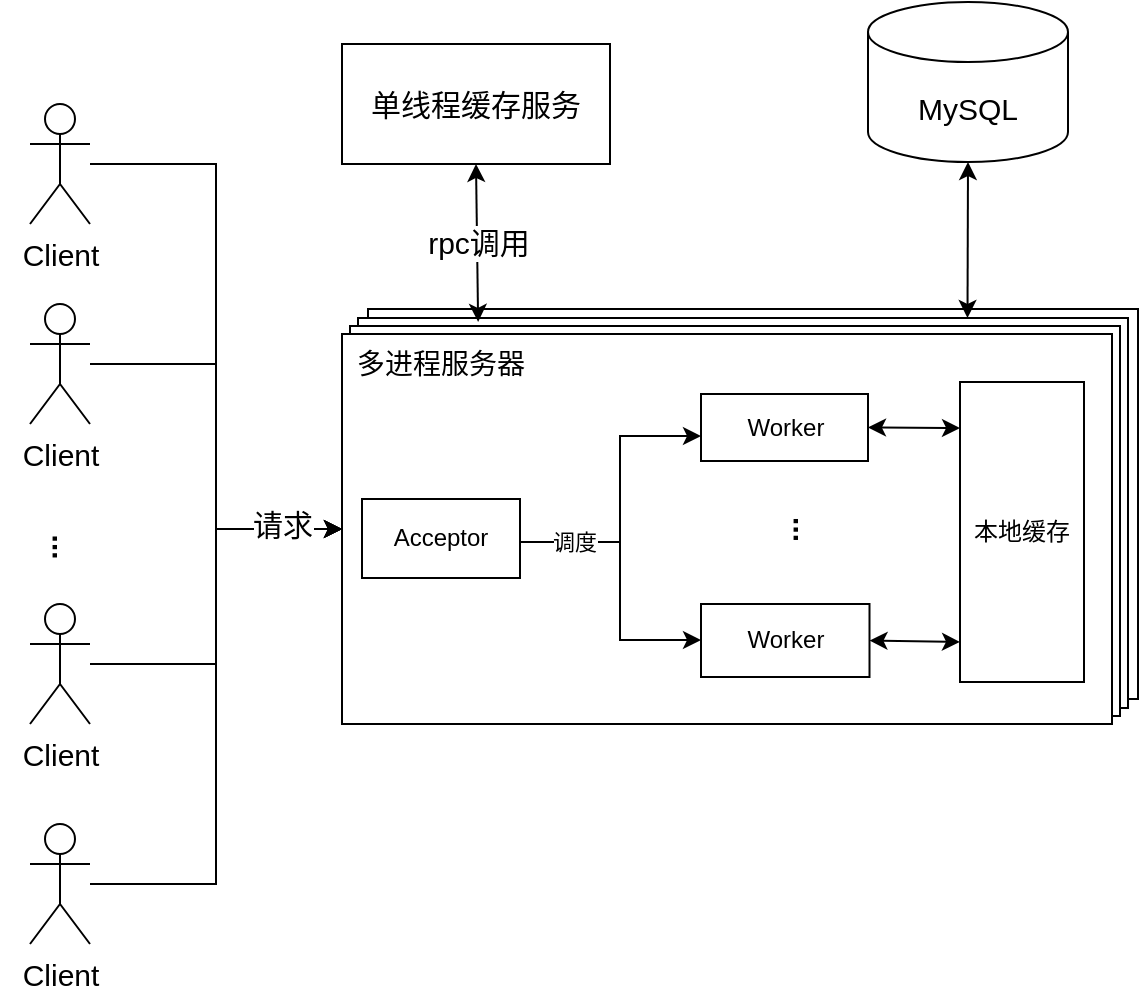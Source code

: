 <mxfile version="20.7.4" type="device"><diagram id="jNjSEb7iRP4YR_m48Xx7" name="Page-1"><mxGraphModel dx="1174" dy="728" grid="1" gridSize="10" guides="1" tooltips="1" connect="1" arrows="1" fold="1" page="1" pageScale="1" pageWidth="850" pageHeight="1100" math="0" shadow="0"><root><mxCell id="0"/><mxCell id="1" parent="0"/><mxCell id="uW0uH-yYQGVZZkIUv7Fh-9" value="" style="rounded=0;whiteSpace=wrap;html=1;" parent="1" vertex="1"><mxGeometry x="314" y="213.5" width="385" height="195" as="geometry"/></mxCell><mxCell id="uW0uH-yYQGVZZkIUv7Fh-10" value="" style="rounded=0;whiteSpace=wrap;html=1;" parent="1" vertex="1"><mxGeometry x="309" y="218" width="385" height="195" as="geometry"/></mxCell><mxCell id="uW0uH-yYQGVZZkIUv7Fh-11" value="" style="rounded=0;whiteSpace=wrap;html=1;" parent="1" vertex="1"><mxGeometry x="305" y="222" width="385" height="195" as="geometry"/></mxCell><mxCell id="uW0uH-yYQGVZZkIUv7Fh-12" value="" style="rounded=0;whiteSpace=wrap;html=1;" parent="1" vertex="1"><mxGeometry x="301" y="226" width="385" height="195" as="geometry"/></mxCell><mxCell id="uW0uH-yYQGVZZkIUv7Fh-17" style="edgeStyle=orthogonalEdgeStyle;rounded=0;orthogonalLoop=1;jettySize=auto;html=1;" parent="1" source="uW0uH-yYQGVZZkIUv7Fh-13" target="uW0uH-yYQGVZZkIUv7Fh-14" edge="1"><mxGeometry relative="1" as="geometry"><Array as="points"><mxPoint x="440" y="330"/><mxPoint x="440" y="277"/></Array></mxGeometry></mxCell><mxCell id="uW0uH-yYQGVZZkIUv7Fh-18" value="调度" style="edgeStyle=orthogonalEdgeStyle;rounded=0;orthogonalLoop=1;jettySize=auto;html=1;" parent="1" source="uW0uH-yYQGVZZkIUv7Fh-13" target="uW0uH-yYQGVZZkIUv7Fh-15" edge="1"><mxGeometry x="-0.621" relative="1" as="geometry"><Array as="points"><mxPoint x="440" y="330"/><mxPoint x="440" y="379"/></Array><mxPoint as="offset"/></mxGeometry></mxCell><mxCell id="uW0uH-yYQGVZZkIUv7Fh-13" value="Acceptor" style="rounded=0;whiteSpace=wrap;html=1;" parent="1" vertex="1"><mxGeometry x="311" y="308.5" width="79" height="39.5" as="geometry"/></mxCell><mxCell id="uW0uH-yYQGVZZkIUv7Fh-14" value="Worker" style="rounded=0;whiteSpace=wrap;html=1;" parent="1" vertex="1"><mxGeometry x="480.5" y="256" width="83.5" height="33.5" as="geometry"/></mxCell><mxCell id="uW0uH-yYQGVZZkIUv7Fh-15" value="Worker" style="rounded=0;whiteSpace=wrap;html=1;" parent="1" vertex="1"><mxGeometry x="480.5" y="361" width="84.25" height="36.5" as="geometry"/></mxCell><mxCell id="uW0uH-yYQGVZZkIUv7Fh-16" value="..." style="text;html=1;strokeColor=none;fillColor=none;align=center;verticalAlign=middle;whiteSpace=wrap;rounded=0;fontStyle=1;fontSize=15;horizontal=0;" parent="1" vertex="1"><mxGeometry x="499.75" y="308.5" width="45" height="30" as="geometry"/></mxCell><mxCell id="uW0uH-yYQGVZZkIUv7Fh-25" style="edgeStyle=orthogonalEdgeStyle;rounded=0;orthogonalLoop=1;jettySize=auto;html=1;entryX=0;entryY=0.5;entryDx=0;entryDy=0;fontSize=15;" parent="1" source="uW0uH-yYQGVZZkIUv7Fh-20" target="uW0uH-yYQGVZZkIUv7Fh-12" edge="1"><mxGeometry relative="1" as="geometry"/></mxCell><mxCell id="uW0uH-yYQGVZZkIUv7Fh-20" value="Client" style="shape=umlActor;verticalLabelPosition=bottom;verticalAlign=top;html=1;outlineConnect=0;fontSize=15;fillColor=none;" parent="1" vertex="1"><mxGeometry x="145" y="111" width="30" height="60" as="geometry"/></mxCell><mxCell id="uW0uH-yYQGVZZkIUv7Fh-26" style="edgeStyle=orthogonalEdgeStyle;rounded=0;orthogonalLoop=1;jettySize=auto;html=1;entryX=0;entryY=0.5;entryDx=0;entryDy=0;fontSize=15;" parent="1" source="uW0uH-yYQGVZZkIUv7Fh-21" target="uW0uH-yYQGVZZkIUv7Fh-12" edge="1"><mxGeometry relative="1" as="geometry"/></mxCell><mxCell id="uW0uH-yYQGVZZkIUv7Fh-21" value="Client" style="shape=umlActor;verticalLabelPosition=bottom;verticalAlign=top;html=1;outlineConnect=0;fontSize=15;fillColor=none;" parent="1" vertex="1"><mxGeometry x="145" y="211" width="30" height="60" as="geometry"/></mxCell><mxCell id="uW0uH-yYQGVZZkIUv7Fh-22" value="..." style="text;html=1;strokeColor=none;fillColor=none;align=center;verticalAlign=middle;whiteSpace=wrap;rounded=0;fontStyle=1;fontSize=15;horizontal=0;" parent="1" vertex="1"><mxGeometry x="130" y="318" width="45" height="30" as="geometry"/></mxCell><mxCell id="uW0uH-yYQGVZZkIUv7Fh-27" style="edgeStyle=orthogonalEdgeStyle;rounded=0;orthogonalLoop=1;jettySize=auto;html=1;entryX=0;entryY=0.5;entryDx=0;entryDy=0;fontSize=15;" parent="1" source="uW0uH-yYQGVZZkIUv7Fh-23" target="uW0uH-yYQGVZZkIUv7Fh-12" edge="1"><mxGeometry relative="1" as="geometry"/></mxCell><mxCell id="uW0uH-yYQGVZZkIUv7Fh-23" value="Client" style="shape=umlActor;verticalLabelPosition=bottom;verticalAlign=top;html=1;outlineConnect=0;fontSize=15;fillColor=none;" parent="1" vertex="1"><mxGeometry x="145" y="361" width="30" height="60" as="geometry"/></mxCell><mxCell id="uW0uH-yYQGVZZkIUv7Fh-28" value="请求" style="edgeStyle=orthogonalEdgeStyle;rounded=0;orthogonalLoop=1;jettySize=auto;html=1;entryX=0;entryY=0.5;entryDx=0;entryDy=0;fontSize=15;" parent="1" source="uW0uH-yYQGVZZkIUv7Fh-24" target="uW0uH-yYQGVZZkIUv7Fh-12" edge="1"><mxGeometry x="0.796" y="4" relative="1" as="geometry"><mxPoint x="1" y="1" as="offset"/></mxGeometry></mxCell><mxCell id="uW0uH-yYQGVZZkIUv7Fh-24" value="Client" style="shape=umlActor;verticalLabelPosition=bottom;verticalAlign=top;html=1;outlineConnect=0;fontSize=15;fillColor=none;" parent="1" vertex="1"><mxGeometry x="145" y="471" width="30" height="60" as="geometry"/></mxCell><mxCell id="uW0uH-yYQGVZZkIUv7Fh-29" value="单线程缓存服务" style="rounded=0;whiteSpace=wrap;html=1;fontSize=15;fillColor=none;" parent="1" vertex="1"><mxGeometry x="301" y="81" width="134" height="60" as="geometry"/></mxCell><mxCell id="uW0uH-yYQGVZZkIUv7Fh-30" value="rpc调用" style="endArrow=classic;startArrow=classic;html=1;rounded=0;fontSize=15;entryX=0.5;entryY=1;entryDx=0;entryDy=0;exitX=0.156;exitY=0.01;exitDx=0;exitDy=0;exitPerimeter=0;" parent="1" source="uW0uH-yYQGVZZkIUv7Fh-10" target="uW0uH-yYQGVZZkIUv7Fh-29" edge="1"><mxGeometry width="50" height="50" relative="1" as="geometry"><mxPoint x="325" y="211" as="sourcePoint"/><mxPoint x="375" y="161" as="targetPoint"/></mxGeometry></mxCell><mxCell id="uW0uH-yYQGVZZkIUv7Fh-34" value="" style="endArrow=classic;startArrow=classic;html=1;rounded=0;fontSize=15;entryX=0.5;entryY=1;entryDx=0;entryDy=0;exitX=0.75;exitY=0;exitDx=0;exitDy=0;entryPerimeter=0;" parent="1" target="uW0uH-yYQGVZZkIUv7Fh-35" edge="1"><mxGeometry width="50" height="50" relative="1" as="geometry"><mxPoint x="613.75" y="218" as="sourcePoint"/><mxPoint x="613" y="141" as="targetPoint"/></mxGeometry></mxCell><mxCell id="uW0uH-yYQGVZZkIUv7Fh-35" value="MySQL" style="shape=cylinder3;whiteSpace=wrap;html=1;boundedLbl=1;backgroundOutline=1;size=15;fontSize=15;fillColor=none;" parent="1" vertex="1"><mxGeometry x="564" y="60" width="100" height="80" as="geometry"/></mxCell><mxCell id="uW0uH-yYQGVZZkIUv7Fh-37" value="多进程服务器" style="text;html=1;strokeColor=none;fillColor=none;align=center;verticalAlign=middle;whiteSpace=wrap;rounded=0;fontSize=14;" parent="1" vertex="1"><mxGeometry x="301" y="226" width="99" height="30" as="geometry"/></mxCell><mxCell id="PBszajtlTMHnQp-xicvK-1" value="本地缓存" style="rounded=0;whiteSpace=wrap;html=1;" vertex="1" parent="1"><mxGeometry x="610" y="250" width="62" height="150" as="geometry"/></mxCell><mxCell id="PBszajtlTMHnQp-xicvK-2" value="" style="endArrow=classic;startArrow=classic;html=1;rounded=0;exitX=1;exitY=0.5;exitDx=0;exitDy=0;" edge="1" parent="1" source="uW0uH-yYQGVZZkIUv7Fh-14"><mxGeometry width="50" height="50" relative="1" as="geometry"><mxPoint x="550" y="350" as="sourcePoint"/><mxPoint x="610" y="273" as="targetPoint"/></mxGeometry></mxCell><mxCell id="PBszajtlTMHnQp-xicvK-3" value="" style="endArrow=classic;startArrow=classic;html=1;rounded=0;exitX=1;exitY=0.5;exitDx=0;exitDy=0;" edge="1" parent="1" source="uW0uH-yYQGVZZkIUv7Fh-15"><mxGeometry width="50" height="50" relative="1" as="geometry"><mxPoint x="564.75" y="378.75" as="sourcePoint"/><mxPoint x="610" y="380" as="targetPoint"/></mxGeometry></mxCell></root></mxGraphModel></diagram></mxfile>